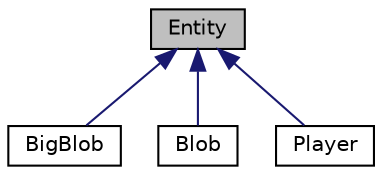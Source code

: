 digraph "Entity"
{
  edge [fontname="Helvetica",fontsize="10",labelfontname="Helvetica",labelfontsize="10"];
  node [fontname="Helvetica",fontsize="10",shape=record];
  Node0 [label="Entity",height=0.2,width=0.4,color="black", fillcolor="grey75", style="filled", fontcolor="black"];
  Node0 -> Node1 [dir="back",color="midnightblue",fontsize="10",style="solid"];
  Node1 [label="BigBlob",height=0.2,width=0.4,color="black", fillcolor="white", style="filled",URL="$classBigBlob.html"];
  Node0 -> Node2 [dir="back",color="midnightblue",fontsize="10",style="solid"];
  Node2 [label="Blob",height=0.2,width=0.4,color="black", fillcolor="white", style="filled",URL="$classBlob.html"];
  Node0 -> Node3 [dir="back",color="midnightblue",fontsize="10",style="solid"];
  Node3 [label="Player",height=0.2,width=0.4,color="black", fillcolor="white", style="filled",URL="$classPlayer.html"];
}
